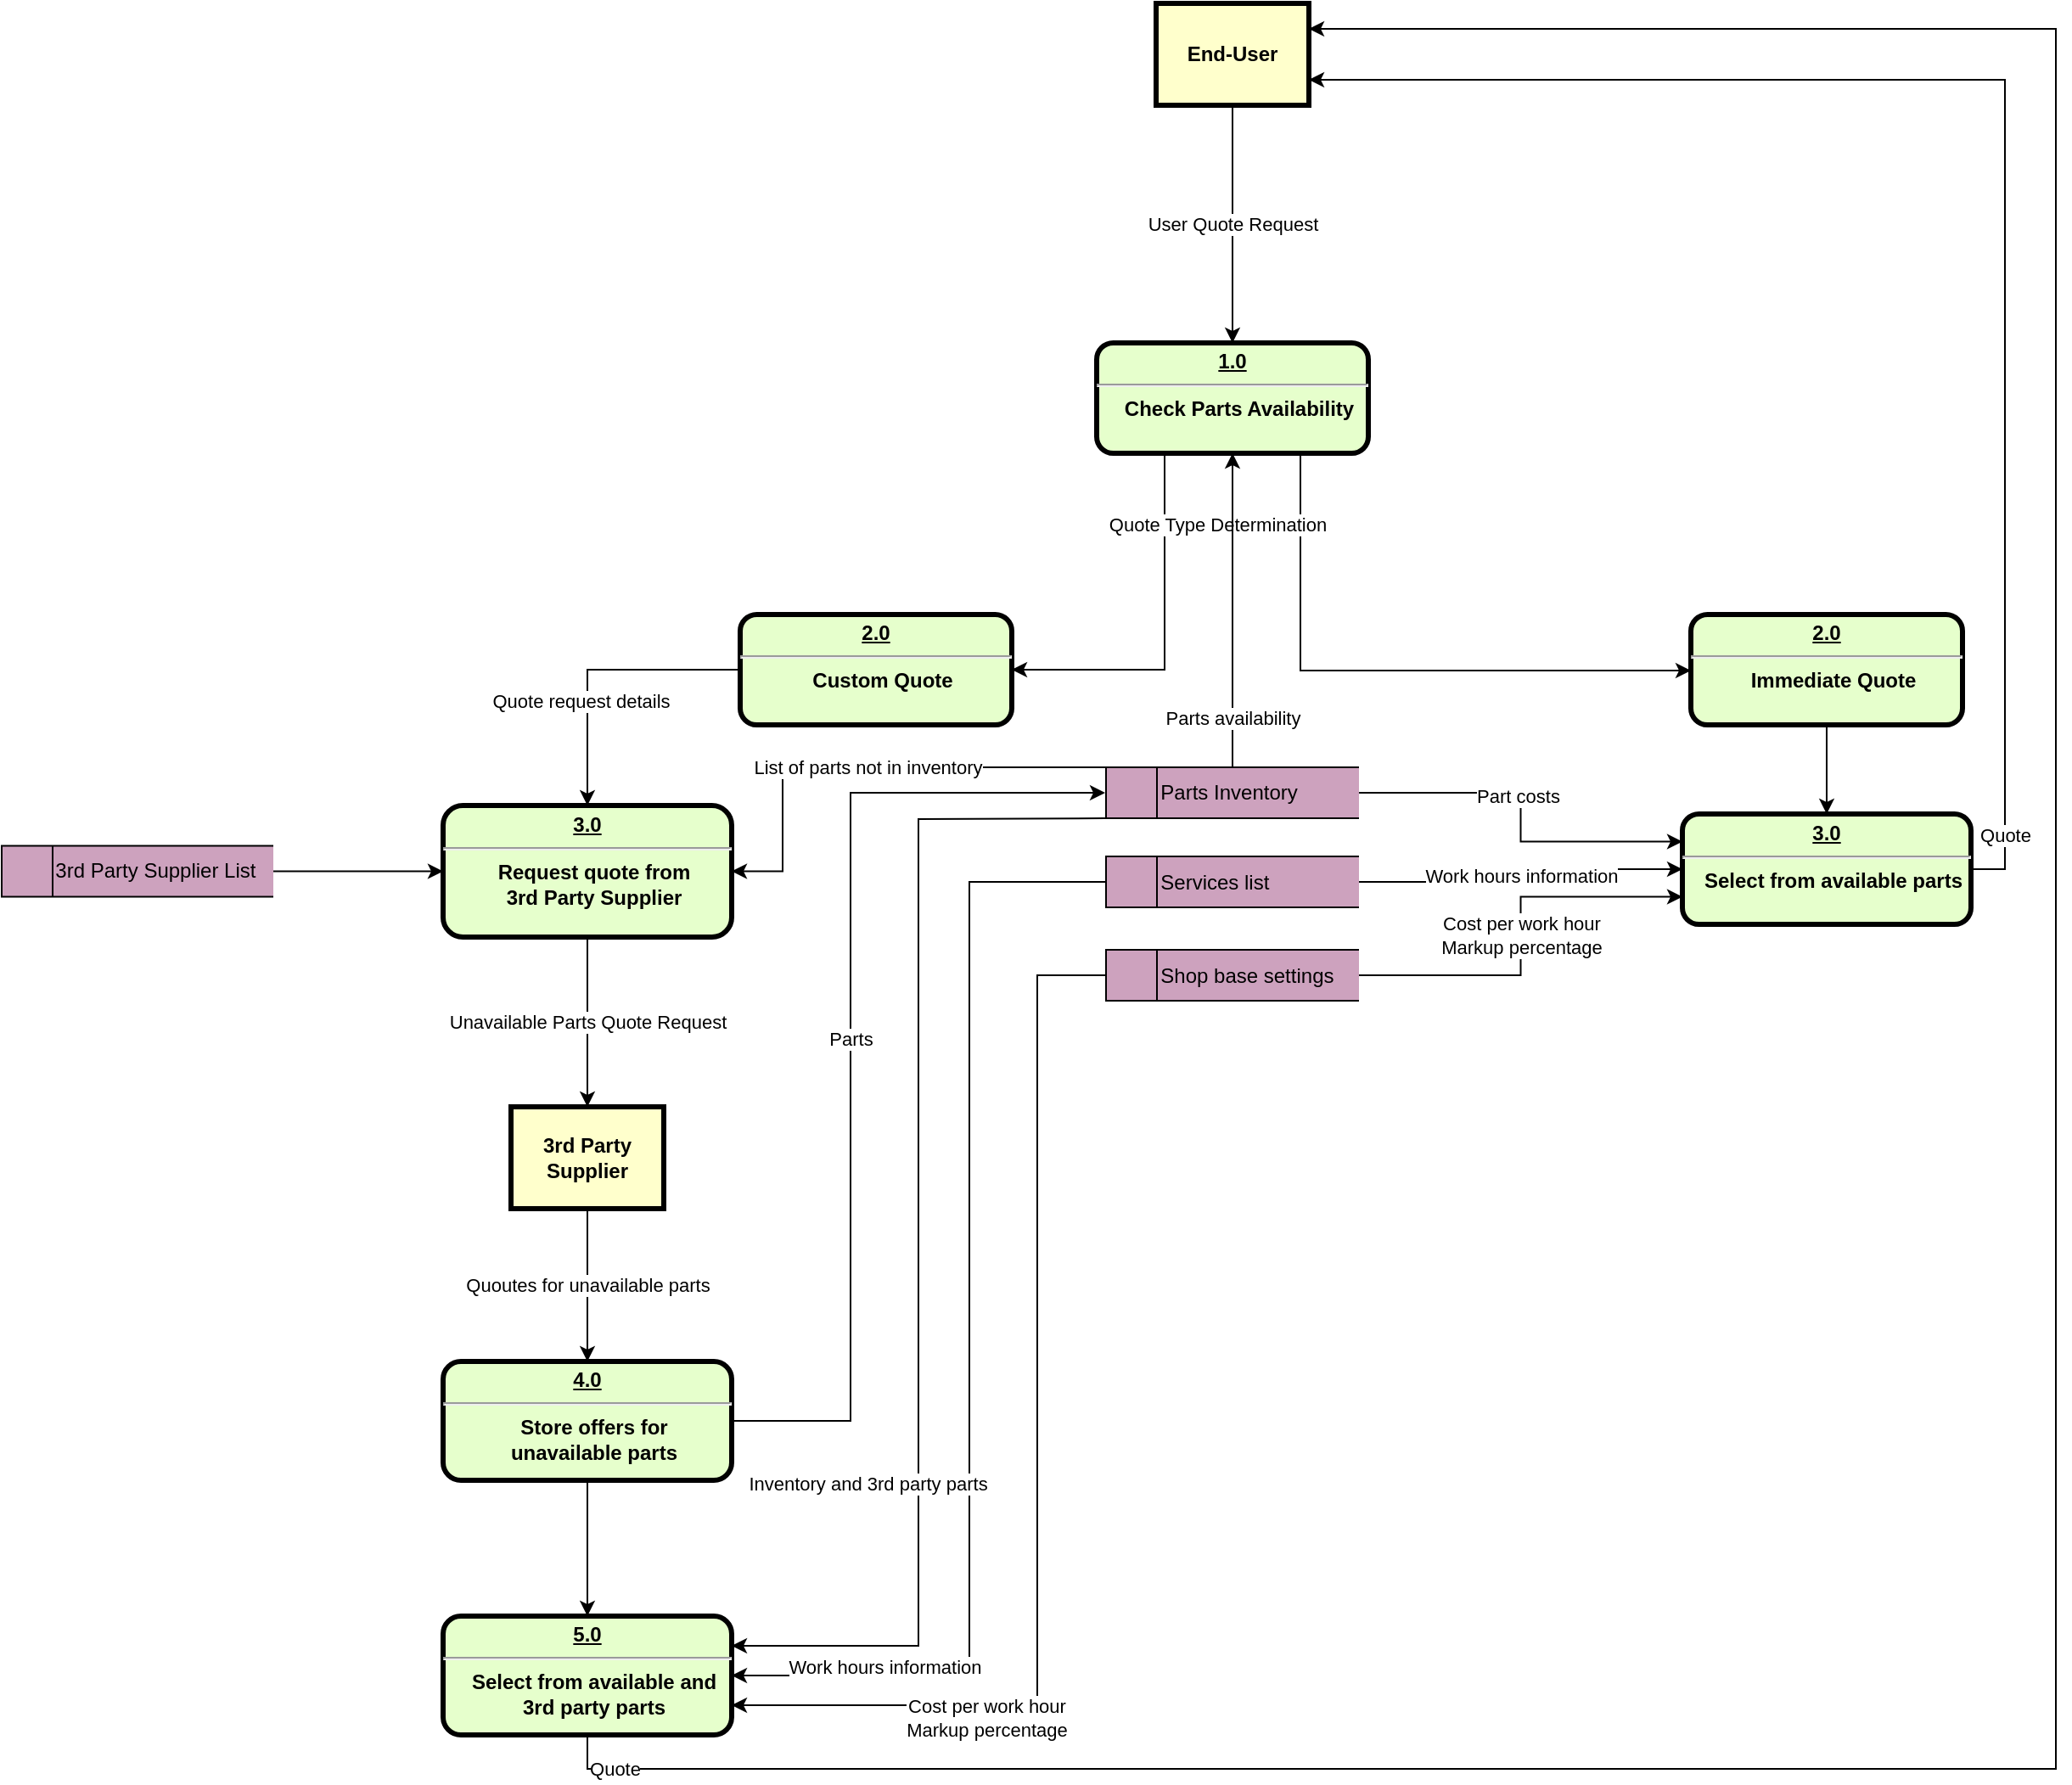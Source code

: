 <mxfile version="20.2.3" type="device"><diagram name="Page-1" id="c7558073-3199-34d8-9f00-42111426c3f3"><mxGraphModel dx="2273" dy="1114" grid="1" gridSize="10" guides="1" tooltips="1" connect="1" arrows="1" fold="1" page="1" pageScale="1" pageWidth="826" pageHeight="1169" background="none" math="0" shadow="0"><root><mxCell id="0"/><mxCell id="1" parent="0"/><mxCell id="rRo6whoKWek-YD1S4NNh-108" value="User Quote Request" style="edgeStyle=orthogonalEdgeStyle;rounded=0;orthogonalLoop=1;jettySize=auto;html=1;entryX=0.5;entryY=0;entryDx=0;entryDy=0;" parent="1" source="rRo6whoKWek-YD1S4NNh-96" target="rRo6whoKWek-YD1S4NNh-107" edge="1"><mxGeometry relative="1" as="geometry"/></mxCell><mxCell id="rRo6whoKWek-YD1S4NNh-96" value="End-User" style="whiteSpace=wrap;align=center;verticalAlign=middle;fontStyle=1;strokeWidth=3;fillColor=#FFFFCC" parent="1" vertex="1"><mxGeometry x="340" y="90" width="90" height="60" as="geometry"/></mxCell><mxCell id="rRo6whoKWek-YD1S4NNh-132" value="Quoutes for unavailable parts" style="edgeStyle=orthogonalEdgeStyle;rounded=0;orthogonalLoop=1;jettySize=auto;html=1;entryX=0.5;entryY=0;entryDx=0;entryDy=0;" parent="1" source="rRo6whoKWek-YD1S4NNh-102" target="rRo6whoKWek-YD1S4NNh-128" edge="1"><mxGeometry relative="1" as="geometry"/></mxCell><mxCell id="rRo6whoKWek-YD1S4NNh-102" value="3rd Party Supplier" style="whiteSpace=wrap;align=center;verticalAlign=middle;fontStyle=1;strokeWidth=3;fillColor=#FFFFCC" parent="1" vertex="1"><mxGeometry x="-40" y="740" width="90" height="60" as="geometry"/></mxCell><mxCell id="rRo6whoKWek-YD1S4NNh-115" style="edgeStyle=orthogonalEdgeStyle;rounded=0;orthogonalLoop=1;jettySize=auto;html=1;exitX=0.75;exitY=1;exitDx=0;exitDy=0;" parent="1" target="rRo6whoKWek-YD1S4NNh-113" edge="1" source="rRo6whoKWek-YD1S4NNh-107"><mxGeometry relative="1" as="geometry"><mxPoint x="430" y="360" as="sourcePoint"/><Array as="points"><mxPoint x="425" y="483"/></Array></mxGeometry></mxCell><mxCell id="rRo6whoKWek-YD1S4NNh-116" value="Quote Type Determination" style="edgeStyle=orthogonalEdgeStyle;rounded=0;orthogonalLoop=1;jettySize=auto;html=1;entryX=1;entryY=0.5;entryDx=0;entryDy=0;exitX=0.25;exitY=1;exitDx=0;exitDy=0;" parent="1" source="rRo6whoKWek-YD1S4NNh-107" target="rRo6whoKWek-YD1S4NNh-114" edge="1"><mxGeometry x="-0.618" y="31" relative="1" as="geometry"><mxPoint as="offset"/></mxGeometry></mxCell><mxCell id="rRo6whoKWek-YD1S4NNh-107" value="&lt;p style=&quot;margin: 0px; margin-top: 4px; text-align: center; text-decoration: underline;&quot;&gt;&lt;strong&gt;1.0&lt;/strong&gt;&lt;/p&gt;&lt;hr&gt;&lt;p style=&quot;margin: 0px; margin-left: 8px;&quot;&gt;Check Parts Availability&lt;/p&gt;" style="verticalAlign=middle;align=center;overflow=fill;fontSize=12;fontFamily=Helvetica;html=1;rounded=1;fontStyle=1;strokeWidth=3;fillColor=#E6FFCC" parent="1" vertex="1"><mxGeometry x="305" y="290" width="160" height="65" as="geometry"/></mxCell><mxCell id="x8zcqKaMzjIdZkj18LFA-16" value="" style="edgeStyle=orthogonalEdgeStyle;rounded=0;orthogonalLoop=1;jettySize=auto;html=1;" edge="1" parent="1" source="rRo6whoKWek-YD1S4NNh-113" target="x8zcqKaMzjIdZkj18LFA-10"><mxGeometry relative="1" as="geometry"/></mxCell><mxCell id="rRo6whoKWek-YD1S4NNh-113" value="&lt;p style=&quot;margin: 0px; margin-top: 4px; text-align: center; text-decoration: underline;&quot;&gt;&lt;strong&gt;2.0&lt;/strong&gt;&lt;/p&gt;&lt;hr&gt;&lt;p style=&quot;margin: 0px; margin-left: 8px;&quot;&gt;Immediate Quote&lt;/p&gt;" style="verticalAlign=middle;align=center;overflow=fill;fontSize=12;fontFamily=Helvetica;html=1;rounded=1;fontStyle=1;strokeWidth=3;fillColor=#E6FFCC" parent="1" vertex="1"><mxGeometry x="655" y="450" width="160" height="65" as="geometry"/></mxCell><mxCell id="rRo6whoKWek-YD1S4NNh-124" style="edgeStyle=orthogonalEdgeStyle;rounded=0;orthogonalLoop=1;jettySize=auto;html=1;entryX=0.5;entryY=0;entryDx=0;entryDy=0;" parent="1" source="rRo6whoKWek-YD1S4NNh-114" target="rRo6whoKWek-YD1S4NNh-123" edge="1"><mxGeometry relative="1" as="geometry"/></mxCell><mxCell id="x8zcqKaMzjIdZkj18LFA-18" value="Quote request details" style="edgeLabel;html=1;align=center;verticalAlign=middle;resizable=0;points=[];" vertex="1" connectable="0" parent="rRo6whoKWek-YD1S4NNh-124"><mxGeometry x="0.268" y="-4" relative="1" as="geometry"><mxPoint as="offset"/></mxGeometry></mxCell><mxCell id="rRo6whoKWek-YD1S4NNh-114" value="&lt;p style=&quot;margin: 0px; margin-top: 4px; text-align: center; text-decoration: underline;&quot;&gt;&lt;strong&gt;2.0&lt;/strong&gt;&lt;/p&gt;&lt;hr&gt;&lt;p style=&quot;margin: 0px; margin-left: 8px;&quot;&gt;Custom Quote&lt;/p&gt;" style="verticalAlign=middle;align=center;overflow=fill;fontSize=12;fontFamily=Helvetica;html=1;rounded=1;fontStyle=1;strokeWidth=3;fillColor=#E6FFCC" parent="1" vertex="1"><mxGeometry x="95" y="450" width="160" height="65" as="geometry"/></mxCell><mxCell id="x8zcqKaMzjIdZkj18LFA-12" style="edgeStyle=orthogonalEdgeStyle;rounded=0;orthogonalLoop=1;jettySize=auto;html=1;exitX=1;exitY=0.5;exitDx=0;exitDy=0;entryX=0;entryY=0.25;entryDx=0;entryDy=0;" edge="1" parent="1" source="rRo6whoKWek-YD1S4NNh-117" target="x8zcqKaMzjIdZkj18LFA-10"><mxGeometry relative="1" as="geometry"><mxPoint x="190" y="591.25" as="targetPoint"/></mxGeometry></mxCell><mxCell id="x8zcqKaMzjIdZkj18LFA-13" value="Part costs" style="edgeLabel;html=1;align=center;verticalAlign=middle;resizable=0;points=[];" vertex="1" connectable="0" parent="x8zcqKaMzjIdZkj18LFA-12"><mxGeometry x="-0.146" y="-2" relative="1" as="geometry"><mxPoint as="offset"/></mxGeometry></mxCell><mxCell id="x8zcqKaMzjIdZkj18LFA-17" value="Parts availability" style="edgeStyle=orthogonalEdgeStyle;rounded=0;orthogonalLoop=1;jettySize=auto;html=1;exitX=0.5;exitY=0;exitDx=0;exitDy=0;entryX=0.5;entryY=1;entryDx=0;entryDy=0;" edge="1" parent="1" source="rRo6whoKWek-YD1S4NNh-117" target="rRo6whoKWek-YD1S4NNh-107"><mxGeometry x="-0.681" relative="1" as="geometry"><mxPoint as="offset"/></mxGeometry></mxCell><mxCell id="x8zcqKaMzjIdZkj18LFA-19" value="List of parts not in inventory" style="edgeStyle=orthogonalEdgeStyle;rounded=0;orthogonalLoop=1;jettySize=auto;html=1;entryX=1;entryY=0.5;entryDx=0;entryDy=0;exitX=0;exitY=0;exitDx=0;exitDy=0;" edge="1" parent="1" source="rRo6whoKWek-YD1S4NNh-117" target="rRo6whoKWek-YD1S4NNh-123"><mxGeometry relative="1" as="geometry"><mxPoint x="310" y="550" as="sourcePoint"/><Array as="points"><mxPoint x="120" y="540"/><mxPoint x="120" y="601"/></Array></mxGeometry></mxCell><mxCell id="x8zcqKaMzjIdZkj18LFA-20" value="Parts" style="edgeStyle=orthogonalEdgeStyle;rounded=0;orthogonalLoop=1;jettySize=auto;html=1;exitX=1;exitY=0.5;exitDx=0;exitDy=0;" edge="1" parent="1" source="rRo6whoKWek-YD1S4NNh-128"><mxGeometry relative="1" as="geometry"><mxPoint x="310" y="555" as="targetPoint"/><Array as="points"><mxPoint x="160" y="925"/><mxPoint x="160" y="555"/></Array></mxGeometry></mxCell><mxCell id="rRo6whoKWek-YD1S4NNh-117" value="&lt;span style=&quot;white-space: pre;&quot;&gt;&#9;&lt;/span&gt;Parts Inventory" style="html=1;dashed=0;whitespace=wrap;shape=mxgraph.dfd.dataStoreID;align=left;spacingLeft=3;points=[[0,0],[0.5,0],[1,0],[0,0.5],[1,0.5],[0,1],[0.5,1],[1,1]];fillColor=#CDA2BE;" parent="1" vertex="1"><mxGeometry x="310.5" y="540" width="149" height="30" as="geometry"/></mxCell><mxCell id="x8zcqKaMzjIdZkj18LFA-11" value="Work hours information" style="edgeStyle=orthogonalEdgeStyle;rounded=0;orthogonalLoop=1;jettySize=auto;html=1;exitX=1;exitY=0.5;exitDx=0;exitDy=0;entryX=0;entryY=0.5;entryDx=0;entryDy=0;" edge="1" parent="1" source="rRo6whoKWek-YD1S4NNh-119" target="x8zcqKaMzjIdZkj18LFA-10"><mxGeometry relative="1" as="geometry"><mxPoint x="190" y="607.5" as="targetPoint"/></mxGeometry></mxCell><mxCell id="x8zcqKaMzjIdZkj18LFA-29" value="Work hours information" style="edgeStyle=orthogonalEdgeStyle;rounded=0;orthogonalLoop=1;jettySize=auto;html=1;exitX=0;exitY=0.5;exitDx=0;exitDy=0;entryX=1;entryY=0.5;entryDx=0;entryDy=0;" edge="1" parent="1" source="rRo6whoKWek-YD1S4NNh-119" target="x8zcqKaMzjIdZkj18LFA-21"><mxGeometry x="0.738" y="-5" relative="1" as="geometry"><Array as="points"><mxPoint x="230" y="608"/><mxPoint x="230" y="1075"/></Array><mxPoint as="offset"/></mxGeometry></mxCell><mxCell id="rRo6whoKWek-YD1S4NNh-119" value="&lt;span style=&quot;white-space: pre;&quot;&gt;&#9;&lt;/span&gt;Services list" style="html=1;dashed=0;whitespace=wrap;shape=mxgraph.dfd.dataStoreID;align=left;spacingLeft=3;points=[[0,0],[0.5,0],[1,0],[0,0.5],[1,0.5],[0,1],[0.5,1],[1,1]];fillColor=#CDA2BE;" parent="1" vertex="1"><mxGeometry x="310.5" y="592.5" width="149" height="30" as="geometry"/></mxCell><mxCell id="rRo6whoKWek-YD1S4NNh-127" value="Unavailable Parts Quote Request" style="edgeStyle=orthogonalEdgeStyle;rounded=0;orthogonalLoop=1;jettySize=auto;html=1;" parent="1" source="rRo6whoKWek-YD1S4NNh-123" target="rRo6whoKWek-YD1S4NNh-102" edge="1"><mxGeometry relative="1" as="geometry"/></mxCell><mxCell id="rRo6whoKWek-YD1S4NNh-123" value="&lt;p style=&quot;margin: 0px; margin-top: 4px; text-align: center; text-decoration: underline;&quot;&gt;&lt;strong&gt;3.0&lt;/strong&gt;&lt;/p&gt;&lt;hr&gt;&lt;p style=&quot;margin: 0px; margin-left: 8px;&quot;&gt;Request quote from&lt;br&gt;3rd Party Supplier&lt;/p&gt;" style="verticalAlign=middle;align=center;overflow=fill;fontSize=12;fontFamily=Helvetica;html=1;rounded=1;fontStyle=1;strokeWidth=3;fillColor=#E6FFCC" parent="1" vertex="1"><mxGeometry x="-80" y="562.5" width="170" height="77.5" as="geometry"/></mxCell><mxCell id="rRo6whoKWek-YD1S4NNh-126" style="edgeStyle=orthogonalEdgeStyle;rounded=0;orthogonalLoop=1;jettySize=auto;html=1;entryX=0;entryY=0.5;entryDx=0;entryDy=0;" parent="1" source="rRo6whoKWek-YD1S4NNh-125" target="rRo6whoKWek-YD1S4NNh-123" edge="1"><mxGeometry relative="1" as="geometry"/></mxCell><mxCell id="rRo6whoKWek-YD1S4NNh-125" value="&lt;span style=&quot;white-space: pre;&quot;&gt;&#9;&lt;/span&gt;3rd Party Supplier List" style="html=1;dashed=0;whitespace=wrap;shape=mxgraph.dfd.dataStoreID;align=left;spacingLeft=3;points=[[0,0],[0.5,0],[1,0],[0,0.5],[1,0.5],[0,1],[0.5,1],[1,1]];fillColor=#CDA2BE;" parent="1" vertex="1"><mxGeometry x="-340" y="586.25" width="160" height="30" as="geometry"/></mxCell><mxCell id="x8zcqKaMzjIdZkj18LFA-22" value="" style="edgeStyle=orthogonalEdgeStyle;rounded=0;orthogonalLoop=1;jettySize=auto;html=1;" edge="1" parent="1" source="rRo6whoKWek-YD1S4NNh-128" target="x8zcqKaMzjIdZkj18LFA-21"><mxGeometry relative="1" as="geometry"/></mxCell><mxCell id="rRo6whoKWek-YD1S4NNh-128" value="&lt;p style=&quot;margin: 0px; margin-top: 4px; text-align: center; text-decoration: underline;&quot;&gt;&lt;strong&gt;4.0&lt;/strong&gt;&lt;/p&gt;&lt;hr&gt;&lt;p style=&quot;margin: 0px; margin-left: 8px;&quot;&gt;Store offers for&lt;br&gt;unavailable parts&lt;/p&gt;" style="verticalAlign=middle;align=center;overflow=fill;fontSize=12;fontFamily=Helvetica;html=1;rounded=1;fontStyle=1;strokeWidth=3;fillColor=#E6FFCC" parent="1" vertex="1"><mxGeometry x="-80" y="890" width="170" height="70" as="geometry"/></mxCell><mxCell id="x8zcqKaMzjIdZkj18LFA-27" value="Quote" style="edgeStyle=orthogonalEdgeStyle;rounded=0;orthogonalLoop=1;jettySize=auto;html=1;exitX=1;exitY=0.5;exitDx=0;exitDy=0;entryX=1;entryY=0.75;entryDx=0;entryDy=0;" edge="1" parent="1" source="x8zcqKaMzjIdZkj18LFA-10" target="rRo6whoKWek-YD1S4NNh-96"><mxGeometry x="-0.911" relative="1" as="geometry"><mxPoint x="365.0" y="900" as="targetPoint"/><mxPoint as="offset"/></mxGeometry></mxCell><mxCell id="x8zcqKaMzjIdZkj18LFA-10" value="&lt;p style=&quot;margin: 0px; margin-top: 4px; text-align: center; text-decoration: underline;&quot;&gt;&lt;strong&gt;3.0&lt;/strong&gt;&lt;/p&gt;&lt;hr&gt;&lt;p style=&quot;margin: 0px; margin-left: 8px;&quot;&gt;Select from available parts&lt;/p&gt;" style="verticalAlign=middle;align=center;overflow=fill;fontSize=12;fontFamily=Helvetica;html=1;rounded=1;fontStyle=1;strokeWidth=3;fillColor=#E6FFCC" vertex="1" parent="1"><mxGeometry x="650" y="567.5" width="170" height="65" as="geometry"/></mxCell><mxCell id="x8zcqKaMzjIdZkj18LFA-15" value="Cost per work hour&lt;br&gt;Markup percentage" style="edgeStyle=orthogonalEdgeStyle;rounded=0;orthogonalLoop=1;jettySize=auto;html=1;exitX=1;exitY=0.5;exitDx=0;exitDy=0;entryX=0;entryY=0.75;entryDx=0;entryDy=0;" edge="1" parent="1" source="x8zcqKaMzjIdZkj18LFA-14" target="x8zcqKaMzjIdZkj18LFA-10"><mxGeometry relative="1" as="geometry"><mxPoint x="190" y="623.75" as="targetPoint"/></mxGeometry></mxCell><mxCell id="x8zcqKaMzjIdZkj18LFA-30" style="edgeStyle=orthogonalEdgeStyle;rounded=0;orthogonalLoop=1;jettySize=auto;html=1;exitX=0;exitY=0.5;exitDx=0;exitDy=0;entryX=1;entryY=0.75;entryDx=0;entryDy=0;" edge="1" parent="1" source="x8zcqKaMzjIdZkj18LFA-14" target="x8zcqKaMzjIdZkj18LFA-21"><mxGeometry relative="1" as="geometry"><Array as="points"><mxPoint x="270" y="663"/><mxPoint x="270" y="1093"/></Array></mxGeometry></mxCell><mxCell id="x8zcqKaMzjIdZkj18LFA-31" value="Cost per work hour&lt;br&gt;Markup percentage" style="edgeLabel;html=1;align=center;verticalAlign=middle;resizable=0;points=[];" vertex="1" connectable="0" parent="x8zcqKaMzjIdZkj18LFA-30"><mxGeometry x="0.037" y="2" relative="1" as="geometry"><mxPoint x="-32" y="140" as="offset"/></mxGeometry></mxCell><mxCell id="x8zcqKaMzjIdZkj18LFA-14" value="&lt;span style=&quot;white-space: pre;&quot;&gt;&#9;&lt;/span&gt;Shop base settings" style="html=1;dashed=0;whitespace=wrap;shape=mxgraph.dfd.dataStoreID;align=left;spacingLeft=3;points=[[0,0],[0.5,0],[1,0],[0,0.5],[1,0.5],[0,1],[0.5,1],[1,1]];fillColor=#CDA2BE;" vertex="1" parent="1"><mxGeometry x="310.5" y="647.5" width="149" height="30" as="geometry"/></mxCell><mxCell id="x8zcqKaMzjIdZkj18LFA-26" value="Quote" style="edgeStyle=orthogonalEdgeStyle;rounded=0;orthogonalLoop=1;jettySize=auto;html=1;exitX=0.5;exitY=1;exitDx=0;exitDy=0;entryX=1;entryY=0.25;entryDx=0;entryDy=0;" edge="1" parent="1" source="x8zcqKaMzjIdZkj18LFA-21" target="rRo6whoKWek-YD1S4NNh-96"><mxGeometry x="-0.97" relative="1" as="geometry"><mxPoint x="365.0" y="970" as="targetPoint"/><Array as="points"><mxPoint x="5" y="1130"/><mxPoint x="870" y="1130"/><mxPoint x="870" y="105"/></Array><mxPoint as="offset"/></mxGeometry></mxCell><mxCell id="x8zcqKaMzjIdZkj18LFA-21" value="&lt;p style=&quot;margin: 0px; margin-top: 4px; text-align: center; text-decoration: underline;&quot;&gt;&lt;strong&gt;5.0&lt;/strong&gt;&lt;/p&gt;&lt;hr&gt;&lt;p style=&quot;margin: 0px; margin-left: 8px;&quot;&gt;Select from available and&lt;br&gt;3rd party parts&lt;/p&gt;" style="verticalAlign=middle;align=center;overflow=fill;fontSize=12;fontFamily=Helvetica;html=1;rounded=1;fontStyle=1;strokeWidth=3;fillColor=#E6FFCC" vertex="1" parent="1"><mxGeometry x="-80" y="1040" width="170" height="70" as="geometry"/></mxCell><mxCell id="x8zcqKaMzjIdZkj18LFA-23" value="Inventory and 3rd party parts" style="endArrow=classic;html=1;rounded=0;edgeStyle=orthogonalEdgeStyle;entryX=1;entryY=0.25;entryDx=0;entryDy=0;" edge="1" parent="1" target="x8zcqKaMzjIdZkj18LFA-21"><mxGeometry x="0.42" y="-30" width="50" height="50" relative="1" as="geometry"><mxPoint x="310" y="570" as="sourcePoint"/><mxPoint x="240" y="740" as="targetPoint"/><mxPoint as="offset"/></mxGeometry></mxCell></root></mxGraphModel></diagram></mxfile>